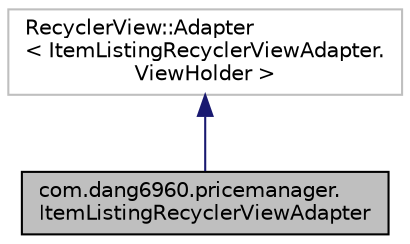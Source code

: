 digraph "com.dang6960.pricemanager.ItemListingRecyclerViewAdapter"
{
 // LATEX_PDF_SIZE
  edge [fontname="Helvetica",fontsize="10",labelfontname="Helvetica",labelfontsize="10"];
  node [fontname="Helvetica",fontsize="10",shape=record];
  Node1 [label="com.dang6960.pricemanager.\lItemListingRecyclerViewAdapter",height=0.2,width=0.4,color="black", fillcolor="grey75", style="filled", fontcolor="black",tooltip=" "];
  Node2 -> Node1 [dir="back",color="midnightblue",fontsize="10",style="solid",fontname="Helvetica"];
  Node2 [label="RecyclerView::Adapter\l\< ItemListingRecyclerViewAdapter.\lViewHolder \>",height=0.2,width=0.4,color="grey75", fillcolor="white", style="filled",tooltip=" "];
}
